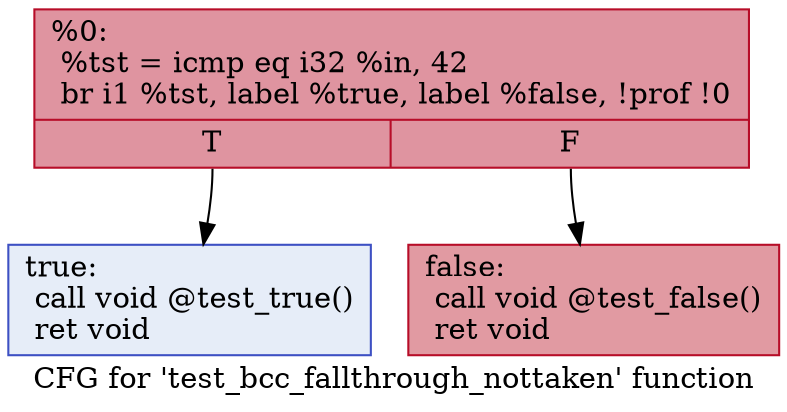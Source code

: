 digraph "CFG for 'test_bcc_fallthrough_nottaken' function" {
	label="CFG for 'test_bcc_fallthrough_nottaken' function";

	Node0x5608a49f13e0 [shape=record,color="#b70d28ff", style=filled, fillcolor="#b70d2870",label="{%0:\l  %tst = icmp eq i32 %in, 42\l  br i1 %tst, label %true, label %false, !prof !0\l|{<s0>T|<s1>F}}"];
	Node0x5608a49f13e0:s0 -> Node0x5608a49f1520;
	Node0x5608a49f13e0:s1 -> Node0x5608a49f1590;
	Node0x5608a49f1520 [shape=record,color="#3d50c3ff", style=filled, fillcolor="#c7d7f070",label="{true:                                             \l  call void @test_true()\l  ret void\l}"];
	Node0x5608a49f1590 [shape=record,color="#b70d28ff", style=filled, fillcolor="#bb1b2c70",label="{false:                                            \l  call void @test_false()\l  ret void\l}"];
}

